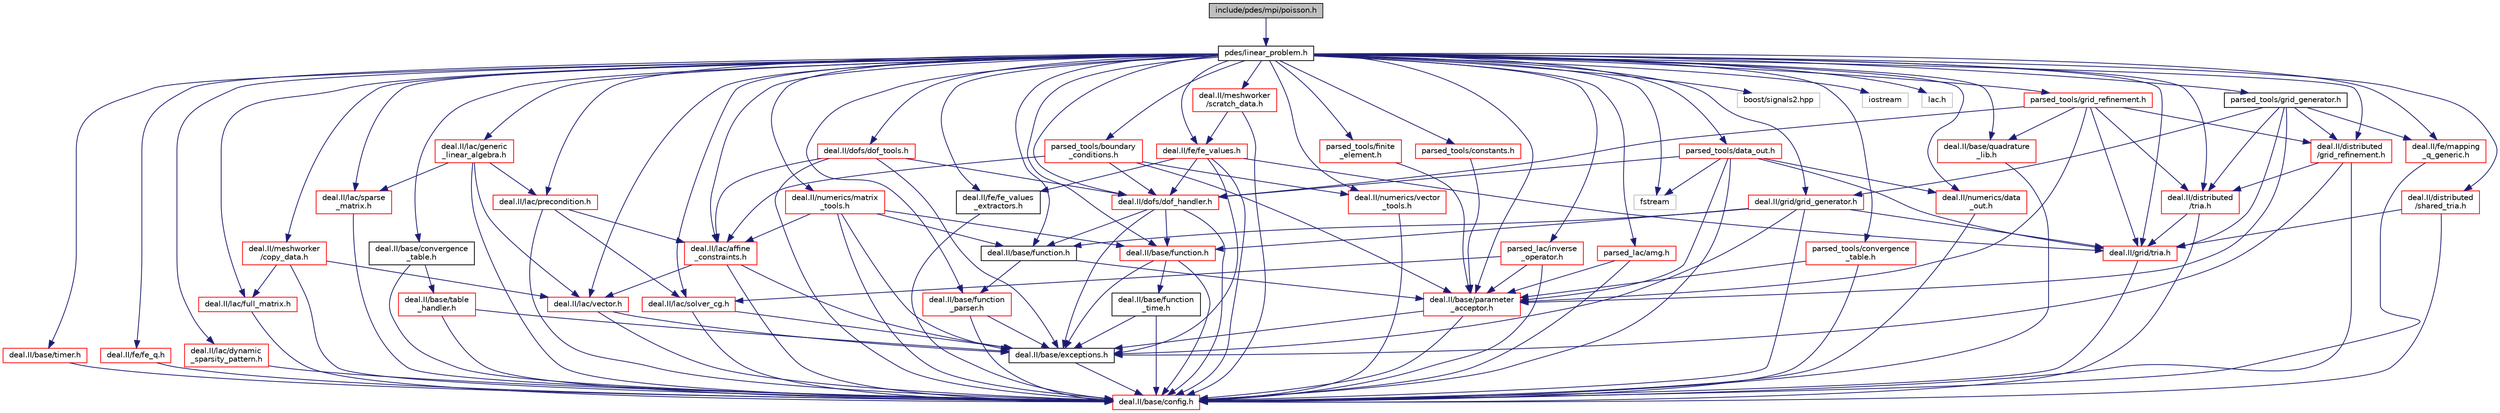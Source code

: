 digraph "include/pdes/mpi/poisson.h"
{
 // LATEX_PDF_SIZE
  bgcolor="transparent";
  edge [fontname="Helvetica",fontsize="10",labelfontname="Helvetica",labelfontsize="10"];
  node [fontname="Helvetica",fontsize="10",shape=record];
  Node1 [label="include/pdes/mpi/poisson.h",height=0.2,width=0.4,color="black", fillcolor="grey75", style="filled", fontcolor="black",tooltip=" "];
  Node1 -> Node2 [color="midnightblue",fontsize="10",style="solid",fontname="Helvetica"];
  Node2 [label="pdes/linear_problem.h",height=0.2,width=0.4,color="black",URL="$linear__problem_8h.html",tooltip=" "];
  Node2 -> Node3 [color="midnightblue",fontsize="10",style="solid",fontname="Helvetica"];
  Node3 [label="deal.II/base/convergence\l_table.h",height=0.2,width=0.4,color="black",URL="/__w/fsi-suite/fsi-suite/deal.tag$convergence__table_8h.html",tooltip=" "];
  Node3 -> Node4 [color="midnightblue",fontsize="10",style="solid",fontname="Helvetica"];
  Node4 [label="deal.II/base/config.h",height=0.2,width=0.4,color="red",URL="/__w/fsi-suite/fsi-suite/deal.tag$config_8h.html",tooltip=" "];
  Node3 -> Node24 [color="midnightblue",fontsize="10",style="solid",fontname="Helvetica"];
  Node24 [label="deal.II/base/table\l_handler.h",height=0.2,width=0.4,color="red",URL="/__w/fsi-suite/fsi-suite/deal.tag$table__handler_8h.html",tooltip=" "];
  Node24 -> Node4 [color="midnightblue",fontsize="10",style="solid",fontname="Helvetica"];
  Node24 -> Node7 [color="midnightblue",fontsize="10",style="solid",fontname="Helvetica"];
  Node7 [label="deal.II/base/exceptions.h",height=0.2,width=0.4,color="black",URL="/__w/fsi-suite/fsi-suite/deal.tag$include_2deal_8II_2base_2exceptions_8h.html",tooltip=" "];
  Node7 -> Node4 [color="midnightblue",fontsize="10",style="solid",fontname="Helvetica"];
  Node2 -> Node26 [color="midnightblue",fontsize="10",style="solid",fontname="Helvetica"];
  Node26 [label="deal.II/base/function.h",height=0.2,width=0.4,color="red",URL="/__w/fsi-suite/fsi-suite/deal.tag$function_8h.html",tooltip=" "];
  Node26 -> Node4 [color="midnightblue",fontsize="10",style="solid",fontname="Helvetica"];
  Node26 -> Node7 [color="midnightblue",fontsize="10",style="solid",fontname="Helvetica"];
  Node26 -> Node27 [color="midnightblue",fontsize="10",style="solid",fontname="Helvetica"];
  Node27 [label="deal.II/base/function\l_time.h",height=0.2,width=0.4,color="black",URL="/__w/fsi-suite/fsi-suite/deal.tag$function__time_8h.html",tooltip=" "];
  Node27 -> Node4 [color="midnightblue",fontsize="10",style="solid",fontname="Helvetica"];
  Node27 -> Node7 [color="midnightblue",fontsize="10",style="solid",fontname="Helvetica"];
  Node2 -> Node30 [color="midnightblue",fontsize="10",style="solid",fontname="Helvetica"];
  Node30 [label="deal.II/base/function\l_parser.h",height=0.2,width=0.4,color="red",URL="/__w/fsi-suite/fsi-suite/deal.tag$function__parser_8h.html",tooltip=" "];
  Node30 -> Node4 [color="midnightblue",fontsize="10",style="solid",fontname="Helvetica"];
  Node30 -> Node7 [color="midnightblue",fontsize="10",style="solid",fontname="Helvetica"];
  Node2 -> Node33 [color="midnightblue",fontsize="10",style="solid",fontname="Helvetica"];
  Node33 [label="deal.II/base/parameter\l_acceptor.h",height=0.2,width=0.4,color="red",URL="/__w/fsi-suite/fsi-suite/deal.tag$parameter__acceptor_8h.html",tooltip=" "];
  Node33 -> Node4 [color="midnightblue",fontsize="10",style="solid",fontname="Helvetica"];
  Node33 -> Node7 [color="midnightblue",fontsize="10",style="solid",fontname="Helvetica"];
  Node2 -> Node41 [color="midnightblue",fontsize="10",style="solid",fontname="Helvetica"];
  Node41 [label="deal.II/base/quadrature\l_lib.h",height=0.2,width=0.4,color="red",URL="/__w/fsi-suite/fsi-suite/deal.tag$quadrature__lib_8h.html",tooltip=" "];
  Node41 -> Node4 [color="midnightblue",fontsize="10",style="solid",fontname="Helvetica"];
  Node2 -> Node43 [color="midnightblue",fontsize="10",style="solid",fontname="Helvetica"];
  Node43 [label="deal.II/base/timer.h",height=0.2,width=0.4,color="red",URL="/__w/fsi-suite/fsi-suite/deal.tag$timer_8h.html",tooltip=" "];
  Node43 -> Node4 [color="midnightblue",fontsize="10",style="solid",fontname="Helvetica"];
  Node2 -> Node45 [color="midnightblue",fontsize="10",style="solid",fontname="Helvetica"];
  Node45 [label="deal.II/distributed\l/grid_refinement.h",height=0.2,width=0.4,color="red",URL="/__w/fsi-suite/fsi-suite/deal.tag$distributed_2grid__refinement_8h.html",tooltip=" "];
  Node45 -> Node4 [color="midnightblue",fontsize="10",style="solid",fontname="Helvetica"];
  Node45 -> Node7 [color="midnightblue",fontsize="10",style="solid",fontname="Helvetica"];
  Node45 -> Node46 [color="midnightblue",fontsize="10",style="solid",fontname="Helvetica"];
  Node46 [label="deal.II/distributed\l/tria.h",height=0.2,width=0.4,color="red",URL="/__w/fsi-suite/fsi-suite/deal.tag$distributed_2tria_8h.html",tooltip=" "];
  Node46 -> Node4 [color="midnightblue",fontsize="10",style="solid",fontname="Helvetica"];
  Node46 -> Node62 [color="midnightblue",fontsize="10",style="solid",fontname="Helvetica"];
  Node62 [label="deal.II/grid/tria.h",height=0.2,width=0.4,color="red",URL="/__w/fsi-suite/fsi-suite/deal.tag$grid_2tria_8h.html",tooltip=" "];
  Node62 -> Node4 [color="midnightblue",fontsize="10",style="solid",fontname="Helvetica"];
  Node2 -> Node78 [color="midnightblue",fontsize="10",style="solid",fontname="Helvetica"];
  Node78 [label="deal.II/distributed\l/shared_tria.h",height=0.2,width=0.4,color="red",URL="/__w/fsi-suite/fsi-suite/deal.tag$shared__tria_8h.html",tooltip=" "];
  Node78 -> Node4 [color="midnightblue",fontsize="10",style="solid",fontname="Helvetica"];
  Node78 -> Node62 [color="midnightblue",fontsize="10",style="solid",fontname="Helvetica"];
  Node2 -> Node46 [color="midnightblue",fontsize="10",style="solid",fontname="Helvetica"];
  Node2 -> Node79 [color="midnightblue",fontsize="10",style="solid",fontname="Helvetica"];
  Node79 [label="deal.II/dofs/dof_handler.h",height=0.2,width=0.4,color="red",URL="/__w/fsi-suite/fsi-suite/deal.tag$dofs_2dof__handler_8h.html",tooltip=" "];
  Node79 -> Node4 [color="midnightblue",fontsize="10",style="solid",fontname="Helvetica"];
  Node79 -> Node7 [color="midnightblue",fontsize="10",style="solid",fontname="Helvetica"];
  Node79 -> Node32 [color="midnightblue",fontsize="10",style="solid",fontname="Helvetica"];
  Node32 [label="deal.II/base/function.h",height=0.2,width=0.4,color="black",URL="$function_8h.html",tooltip=" "];
  Node32 -> Node30 [color="midnightblue",fontsize="10",style="solid",fontname="Helvetica"];
  Node32 -> Node33 [color="midnightblue",fontsize="10",style="solid",fontname="Helvetica"];
  Node79 -> Node26 [color="midnightblue",fontsize="10",style="solid",fontname="Helvetica"];
  Node2 -> Node105 [color="midnightblue",fontsize="10",style="solid",fontname="Helvetica"];
  Node105 [label="deal.II/dofs/dof_tools.h",height=0.2,width=0.4,color="red",URL="/__w/fsi-suite/fsi-suite/deal.tag$dof__tools_8h.html",tooltip=" "];
  Node105 -> Node4 [color="midnightblue",fontsize="10",style="solid",fontname="Helvetica"];
  Node105 -> Node7 [color="midnightblue",fontsize="10",style="solid",fontname="Helvetica"];
  Node105 -> Node79 [color="midnightblue",fontsize="10",style="solid",fontname="Helvetica"];
  Node105 -> Node106 [color="midnightblue",fontsize="10",style="solid",fontname="Helvetica"];
  Node106 [label="deal.II/lac/affine\l_constraints.h",height=0.2,width=0.4,color="red",URL="/__w/fsi-suite/fsi-suite/deal.tag$affine__constraints_8h.html",tooltip=" "];
  Node106 -> Node4 [color="midnightblue",fontsize="10",style="solid",fontname="Helvetica"];
  Node106 -> Node7 [color="midnightblue",fontsize="10",style="solid",fontname="Helvetica"];
  Node106 -> Node54 [color="midnightblue",fontsize="10",style="solid",fontname="Helvetica"];
  Node54 [label="deal.II/lac/vector.h",height=0.2,width=0.4,color="red",URL="/__w/fsi-suite/fsi-suite/deal.tag$vector_8h.html",tooltip=" "];
  Node54 -> Node4 [color="midnightblue",fontsize="10",style="solid",fontname="Helvetica"];
  Node54 -> Node7 [color="midnightblue",fontsize="10",style="solid",fontname="Helvetica"];
  Node2 -> Node112 [color="midnightblue",fontsize="10",style="solid",fontname="Helvetica"];
  Node112 [label="deal.II/fe/fe_q.h",height=0.2,width=0.4,color="red",URL="/__w/fsi-suite/fsi-suite/deal.tag$fe__q_8h.html",tooltip=" "];
  Node112 -> Node4 [color="midnightblue",fontsize="10",style="solid",fontname="Helvetica"];
  Node2 -> Node118 [color="midnightblue",fontsize="10",style="solid",fontname="Helvetica"];
  Node118 [label="deal.II/fe/fe_values.h",height=0.2,width=0.4,color="red",URL="/__w/fsi-suite/fsi-suite/deal.tag$fe_2fe__values_8h.html",tooltip=" "];
  Node118 -> Node4 [color="midnightblue",fontsize="10",style="solid",fontname="Helvetica"];
  Node118 -> Node7 [color="midnightblue",fontsize="10",style="solid",fontname="Helvetica"];
  Node118 -> Node79 [color="midnightblue",fontsize="10",style="solid",fontname="Helvetica"];
  Node118 -> Node97 [color="midnightblue",fontsize="10",style="solid",fontname="Helvetica"];
  Node97 [label="deal.II/fe/fe_values\l_extractors.h",height=0.2,width=0.4,color="black",URL="/__w/fsi-suite/fsi-suite/deal.tag$fe__values__extractors_8h.html",tooltip=" "];
  Node97 -> Node4 [color="midnightblue",fontsize="10",style="solid",fontname="Helvetica"];
  Node118 -> Node62 [color="midnightblue",fontsize="10",style="solid",fontname="Helvetica"];
  Node2 -> Node97 [color="midnightblue",fontsize="10",style="solid",fontname="Helvetica"];
  Node2 -> Node121 [color="midnightblue",fontsize="10",style="solid",fontname="Helvetica"];
  Node121 [label="deal.II/fe/mapping\l_q_generic.h",height=0.2,width=0.4,color="red",URL="/__w/fsi-suite/fsi-suite/deal.tag$mapping__q__generic_8h.html",tooltip=" "];
  Node121 -> Node4 [color="midnightblue",fontsize="10",style="solid",fontname="Helvetica"];
  Node2 -> Node126 [color="midnightblue",fontsize="10",style="solid",fontname="Helvetica"];
  Node126 [label="deal.II/grid/grid_generator.h",height=0.2,width=0.4,color="red",URL="/__w/fsi-suite/fsi-suite/deal.tag$grid__generator_8h.html",tooltip=" "];
  Node126 -> Node4 [color="midnightblue",fontsize="10",style="solid",fontname="Helvetica"];
  Node126 -> Node7 [color="midnightblue",fontsize="10",style="solid",fontname="Helvetica"];
  Node126 -> Node32 [color="midnightblue",fontsize="10",style="solid",fontname="Helvetica"];
  Node126 -> Node26 [color="midnightblue",fontsize="10",style="solid",fontname="Helvetica"];
  Node126 -> Node62 [color="midnightblue",fontsize="10",style="solid",fontname="Helvetica"];
  Node2 -> Node62 [color="midnightblue",fontsize="10",style="solid",fontname="Helvetica"];
  Node2 -> Node106 [color="midnightblue",fontsize="10",style="solid",fontname="Helvetica"];
  Node2 -> Node127 [color="midnightblue",fontsize="10",style="solid",fontname="Helvetica"];
  Node127 [label="deal.II/lac/dynamic\l_sparsity_pattern.h",height=0.2,width=0.4,color="red",URL="/__w/fsi-suite/fsi-suite/deal.tag$dynamic__sparsity__pattern_8h.html",tooltip=" "];
  Node127 -> Node4 [color="midnightblue",fontsize="10",style="solid",fontname="Helvetica"];
  Node2 -> Node102 [color="midnightblue",fontsize="10",style="solid",fontname="Helvetica"];
  Node102 [label="deal.II/lac/full_matrix.h",height=0.2,width=0.4,color="red",URL="/__w/fsi-suite/fsi-suite/deal.tag$full__matrix_8h.html",tooltip=" "];
  Node102 -> Node4 [color="midnightblue",fontsize="10",style="solid",fontname="Helvetica"];
  Node2 -> Node128 [color="midnightblue",fontsize="10",style="solid",fontname="Helvetica"];
  Node128 [label="deal.II/lac/generic\l_linear_algebra.h",height=0.2,width=0.4,color="red",URL="/__w/fsi-suite/fsi-suite/deal.tag$generic__linear__algebra_8h.html",tooltip=" "];
  Node128 -> Node4 [color="midnightblue",fontsize="10",style="solid",fontname="Helvetica"];
  Node128 -> Node138 [color="midnightblue",fontsize="10",style="solid",fontname="Helvetica"];
  Node138 [label="deal.II/lac/precondition.h",height=0.2,width=0.4,color="red",URL="/__w/fsi-suite/fsi-suite/deal.tag$precondition_8h.html",tooltip=" "];
  Node138 -> Node4 [color="midnightblue",fontsize="10",style="solid",fontname="Helvetica"];
  Node138 -> Node106 [color="midnightblue",fontsize="10",style="solid",fontname="Helvetica"];
  Node138 -> Node141 [color="midnightblue",fontsize="10",style="solid",fontname="Helvetica"];
  Node141 [label="deal.II/lac/solver_cg.h",height=0.2,width=0.4,color="red",URL="/__w/fsi-suite/fsi-suite/deal.tag$solver__cg_8h.html",tooltip=" "];
  Node141 -> Node4 [color="midnightblue",fontsize="10",style="solid",fontname="Helvetica"];
  Node141 -> Node7 [color="midnightblue",fontsize="10",style="solid",fontname="Helvetica"];
  Node128 -> Node137 [color="midnightblue",fontsize="10",style="solid",fontname="Helvetica"];
  Node137 [label="deal.II/lac/sparse\l_matrix.h",height=0.2,width=0.4,color="red",URL="/__w/fsi-suite/fsi-suite/deal.tag$sparse__matrix_8h.html",tooltip=" "];
  Node137 -> Node4 [color="midnightblue",fontsize="10",style="solid",fontname="Helvetica"];
  Node128 -> Node54 [color="midnightblue",fontsize="10",style="solid",fontname="Helvetica"];
  Node2 -> Node138 [color="midnightblue",fontsize="10",style="solid",fontname="Helvetica"];
  Node2 -> Node141 [color="midnightblue",fontsize="10",style="solid",fontname="Helvetica"];
  Node2 -> Node137 [color="midnightblue",fontsize="10",style="solid",fontname="Helvetica"];
  Node2 -> Node54 [color="midnightblue",fontsize="10",style="solid",fontname="Helvetica"];
  Node2 -> Node164 [color="midnightblue",fontsize="10",style="solid",fontname="Helvetica"];
  Node164 [label="deal.II/meshworker\l/copy_data.h",height=0.2,width=0.4,color="red",URL="/__w/fsi-suite/fsi-suite/deal.tag$copy__data_8h.html",tooltip=" "];
  Node164 -> Node4 [color="midnightblue",fontsize="10",style="solid",fontname="Helvetica"];
  Node164 -> Node102 [color="midnightblue",fontsize="10",style="solid",fontname="Helvetica"];
  Node164 -> Node54 [color="midnightblue",fontsize="10",style="solid",fontname="Helvetica"];
  Node2 -> Node165 [color="midnightblue",fontsize="10",style="solid",fontname="Helvetica"];
  Node165 [label="deal.II/meshworker\l/scratch_data.h",height=0.2,width=0.4,color="red",URL="/__w/fsi-suite/fsi-suite/deal.tag$scratch__data_8h.html",tooltip=" "];
  Node165 -> Node4 [color="midnightblue",fontsize="10",style="solid",fontname="Helvetica"];
  Node165 -> Node118 [color="midnightblue",fontsize="10",style="solid",fontname="Helvetica"];
  Node2 -> Node179 [color="midnightblue",fontsize="10",style="solid",fontname="Helvetica"];
  Node179 [label="deal.II/numerics/data\l_out.h",height=0.2,width=0.4,color="red",URL="/__w/fsi-suite/fsi-suite/deal.tag$numerics_2data__out_8h.html",tooltip=" "];
  Node179 -> Node4 [color="midnightblue",fontsize="10",style="solid",fontname="Helvetica"];
  Node2 -> Node186 [color="midnightblue",fontsize="10",style="solid",fontname="Helvetica"];
  Node186 [label="deal.II/numerics/matrix\l_tools.h",height=0.2,width=0.4,color="red",URL="/__w/fsi-suite/fsi-suite/deal.tag$matrix__tools_8h.html",tooltip=" "];
  Node186 -> Node4 [color="midnightblue",fontsize="10",style="solid",fontname="Helvetica"];
  Node186 -> Node7 [color="midnightblue",fontsize="10",style="solid",fontname="Helvetica"];
  Node186 -> Node32 [color="midnightblue",fontsize="10",style="solid",fontname="Helvetica"];
  Node186 -> Node26 [color="midnightblue",fontsize="10",style="solid",fontname="Helvetica"];
  Node186 -> Node106 [color="midnightblue",fontsize="10",style="solid",fontname="Helvetica"];
  Node2 -> Node188 [color="midnightblue",fontsize="10",style="solid",fontname="Helvetica"];
  Node188 [label="deal.II/numerics/vector\l_tools.h",height=0.2,width=0.4,color="red",URL="/__w/fsi-suite/fsi-suite/deal.tag$vector__tools_8h.html",tooltip=" "];
  Node188 -> Node4 [color="midnightblue",fontsize="10",style="solid",fontname="Helvetica"];
  Node2 -> Node205 [color="midnightblue",fontsize="10",style="solid",fontname="Helvetica"];
  Node205 [label="boost/signals2.hpp",height=0.2,width=0.4,color="grey75",tooltip=" "];
  Node2 -> Node206 [color="midnightblue",fontsize="10",style="solid",fontname="Helvetica"];
  Node206 [label="fstream",height=0.2,width=0.4,color="grey75",tooltip=" "];
  Node2 -> Node207 [color="midnightblue",fontsize="10",style="solid",fontname="Helvetica"];
  Node207 [label="iostream",height=0.2,width=0.4,color="grey75",tooltip=" "];
  Node2 -> Node208 [color="midnightblue",fontsize="10",style="solid",fontname="Helvetica"];
  Node208 [label="lac.h",height=0.2,width=0.4,color="grey75",tooltip=" "];
  Node2 -> Node209 [color="midnightblue",fontsize="10",style="solid",fontname="Helvetica"];
  Node209 [label="parsed_lac/amg.h",height=0.2,width=0.4,color="red",URL="$amg_8h.html",tooltip=" "];
  Node209 -> Node4 [color="midnightblue",fontsize="10",style="solid",fontname="Helvetica"];
  Node209 -> Node33 [color="midnightblue",fontsize="10",style="solid",fontname="Helvetica"];
  Node2 -> Node210 [color="midnightblue",fontsize="10",style="solid",fontname="Helvetica"];
  Node210 [label="parsed_lac/inverse\l_operator.h",height=0.2,width=0.4,color="red",URL="$inverse__operator_8h.html",tooltip=" "];
  Node210 -> Node4 [color="midnightblue",fontsize="10",style="solid",fontname="Helvetica"];
  Node210 -> Node33 [color="midnightblue",fontsize="10",style="solid",fontname="Helvetica"];
  Node210 -> Node141 [color="midnightblue",fontsize="10",style="solid",fontname="Helvetica"];
  Node2 -> Node225 [color="midnightblue",fontsize="10",style="solid",fontname="Helvetica"];
  Node225 [label="parsed_tools/boundary\l_conditions.h",height=0.2,width=0.4,color="red",URL="$boundary__conditions_8h.html",tooltip=" "];
  Node225 -> Node33 [color="midnightblue",fontsize="10",style="solid",fontname="Helvetica"];
  Node225 -> Node79 [color="midnightblue",fontsize="10",style="solid",fontname="Helvetica"];
  Node225 -> Node106 [color="midnightblue",fontsize="10",style="solid",fontname="Helvetica"];
  Node225 -> Node188 [color="midnightblue",fontsize="10",style="solid",fontname="Helvetica"];
  Node2 -> Node248 [color="midnightblue",fontsize="10",style="solid",fontname="Helvetica"];
  Node248 [label="parsed_tools/constants.h",height=0.2,width=0.4,color="red",URL="$constants_8h.html",tooltip=" "];
  Node248 -> Node33 [color="midnightblue",fontsize="10",style="solid",fontname="Helvetica"];
  Node2 -> Node249 [color="midnightblue",fontsize="10",style="solid",fontname="Helvetica"];
  Node249 [label="parsed_tools/convergence\l_table.h",height=0.2,width=0.4,color="red",URL="$convergence__table_8h.html",tooltip=" "];
  Node249 -> Node4 [color="midnightblue",fontsize="10",style="solid",fontname="Helvetica"];
  Node249 -> Node33 [color="midnightblue",fontsize="10",style="solid",fontname="Helvetica"];
  Node2 -> Node262 [color="midnightblue",fontsize="10",style="solid",fontname="Helvetica"];
  Node262 [label="parsed_tools/data_out.h",height=0.2,width=0.4,color="red",URL="$data__out_8h.html",tooltip=" "];
  Node262 -> Node4 [color="midnightblue",fontsize="10",style="solid",fontname="Helvetica"];
  Node262 -> Node33 [color="midnightblue",fontsize="10",style="solid",fontname="Helvetica"];
  Node262 -> Node79 [color="midnightblue",fontsize="10",style="solid",fontname="Helvetica"];
  Node262 -> Node62 [color="midnightblue",fontsize="10",style="solid",fontname="Helvetica"];
  Node262 -> Node179 [color="midnightblue",fontsize="10",style="solid",fontname="Helvetica"];
  Node262 -> Node206 [color="midnightblue",fontsize="10",style="solid",fontname="Helvetica"];
  Node2 -> Node264 [color="midnightblue",fontsize="10",style="solid",fontname="Helvetica"];
  Node264 [label="parsed_tools/finite\l_element.h",height=0.2,width=0.4,color="red",URL="$finite__element_8h.html",tooltip=" "];
  Node264 -> Node33 [color="midnightblue",fontsize="10",style="solid",fontname="Helvetica"];
  Node2 -> Node32 [color="midnightblue",fontsize="10",style="solid",fontname="Helvetica"];
  Node2 -> Node265 [color="midnightblue",fontsize="10",style="solid",fontname="Helvetica"];
  Node265 [label="parsed_tools/grid_generator.h",height=0.2,width=0.4,color="black",URL="$grid__generator_8h.html",tooltip=" "];
  Node265 -> Node33 [color="midnightblue",fontsize="10",style="solid",fontname="Helvetica"];
  Node265 -> Node45 [color="midnightblue",fontsize="10",style="solid",fontname="Helvetica"];
  Node265 -> Node46 [color="midnightblue",fontsize="10",style="solid",fontname="Helvetica"];
  Node265 -> Node121 [color="midnightblue",fontsize="10",style="solid",fontname="Helvetica"];
  Node265 -> Node126 [color="midnightblue",fontsize="10",style="solid",fontname="Helvetica"];
  Node265 -> Node62 [color="midnightblue",fontsize="10",style="solid",fontname="Helvetica"];
  Node2 -> Node266 [color="midnightblue",fontsize="10",style="solid",fontname="Helvetica"];
  Node266 [label="parsed_tools/grid_refinement.h",height=0.2,width=0.4,color="red",URL="$grid__refinement_8h.html",tooltip=" "];
  Node266 -> Node33 [color="midnightblue",fontsize="10",style="solid",fontname="Helvetica"];
  Node266 -> Node41 [color="midnightblue",fontsize="10",style="solid",fontname="Helvetica"];
  Node266 -> Node79 [color="midnightblue",fontsize="10",style="solid",fontname="Helvetica"];
  Node266 -> Node62 [color="midnightblue",fontsize="10",style="solid",fontname="Helvetica"];
  Node266 -> Node45 [color="midnightblue",fontsize="10",style="solid",fontname="Helvetica"];
  Node266 -> Node46 [color="midnightblue",fontsize="10",style="solid",fontname="Helvetica"];
}
